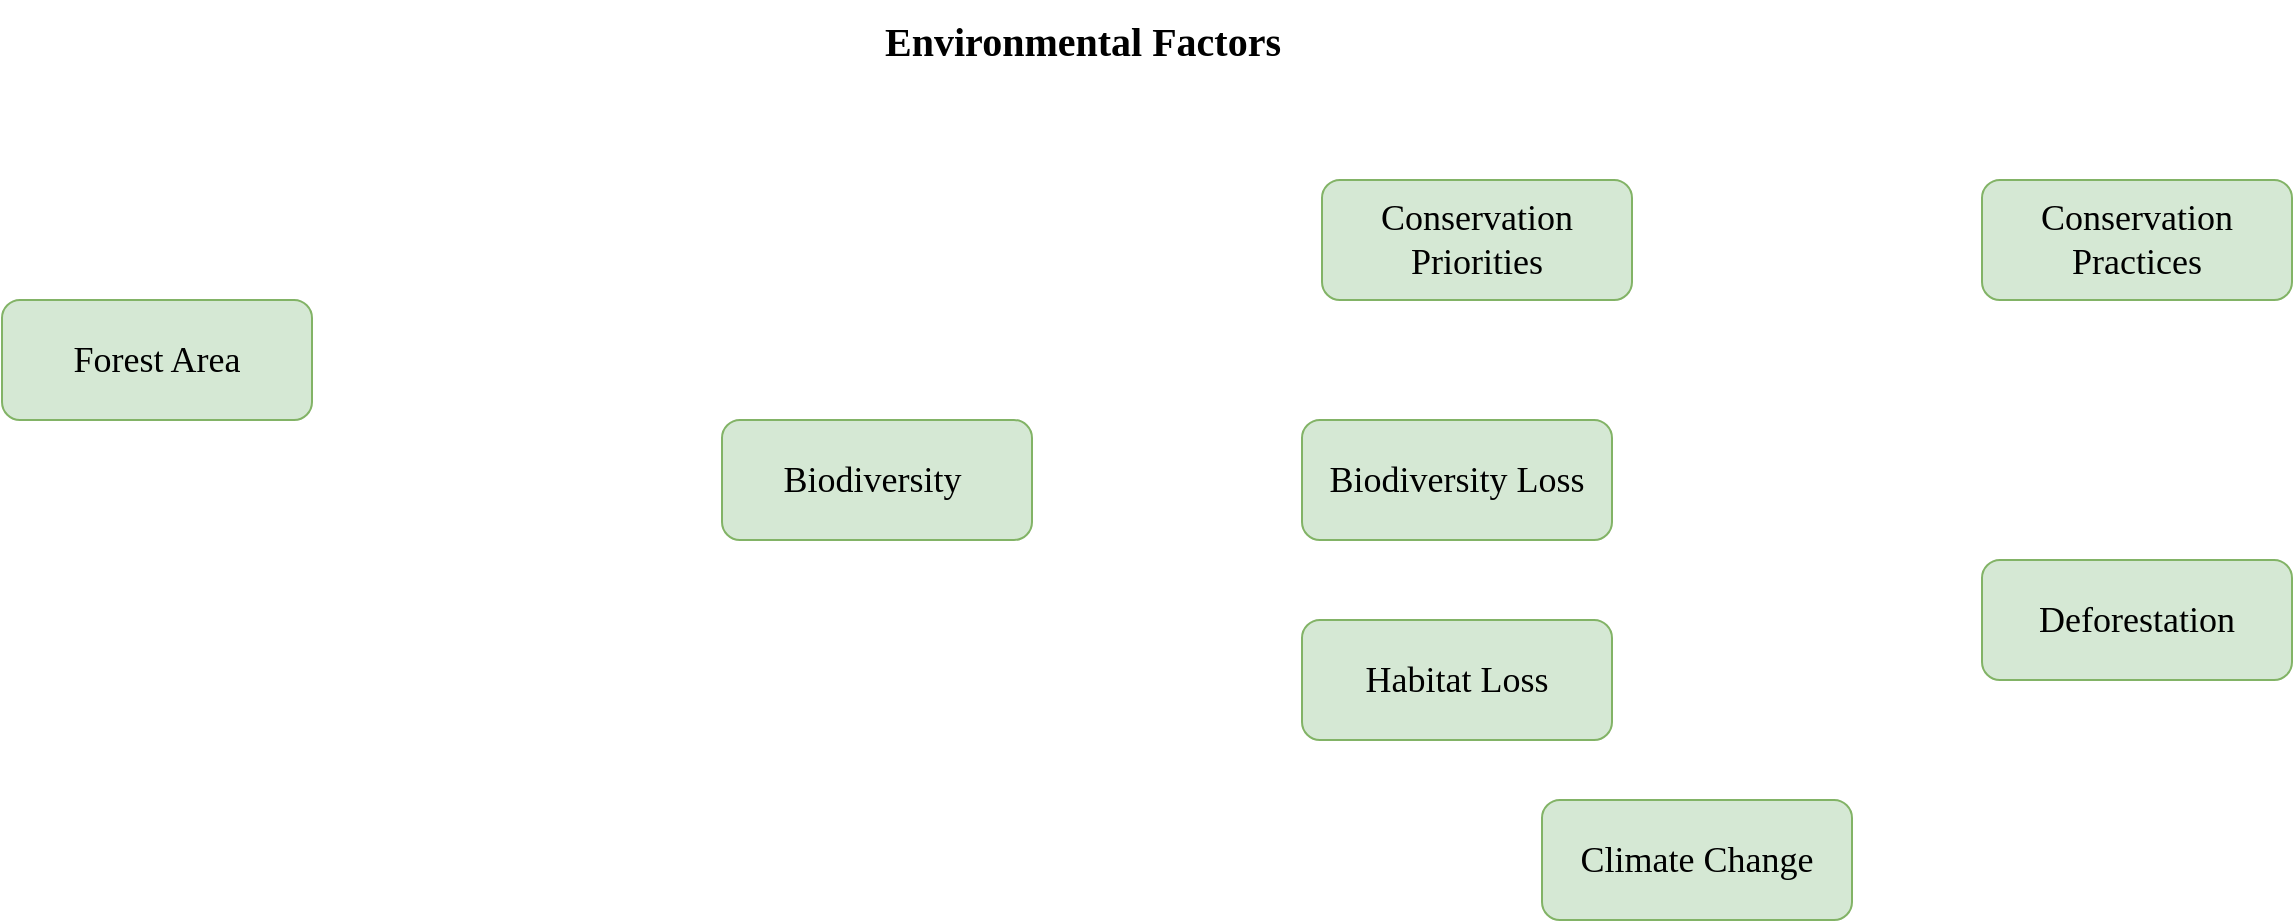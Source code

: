 <mxfile version="22.0.4" type="github">
  <diagram name="Page-1" id="zB_I1wsIQ56pGqQ2V1rR">
    <mxGraphModel dx="1467" dy="817" grid="1" gridSize="10" guides="1" tooltips="1" connect="1" arrows="1" fold="1" page="1" pageScale="1" pageWidth="1920" pageHeight="1200" math="0" shadow="0">
      <root>
        <mxCell id="0" />
        <mxCell id="1" parent="0" />
        <mxCell id="jdVaecQ7j_w1OCTPGQky-2" value="&lt;font face=&quot;Garamond&quot; style=&quot;font-size: 20px;&quot;&gt;&lt;b&gt;Environmental Factors&lt;/b&gt;&lt;/font&gt;" style="text;html=1;align=center;verticalAlign=middle;resizable=0;points=[];autosize=1;strokeColor=none;fillColor=none;" vertex="1" parent="1">
          <mxGeometry x="850" y="10" width="220" height="40" as="geometry" />
        </mxCell>
        <mxCell id="jdVaecQ7j_w1OCTPGQky-4" value="&lt;font style=&quot;font-size: 18px;&quot; face=&quot;Garamond&quot;&gt;Forest Area &lt;/font&gt;" style="rounded=1;whiteSpace=wrap;html=1;fillColor=#d5e8d4;strokeColor=#82b366;" vertex="1" parent="1">
          <mxGeometry x="420" y="160" width="155" height="60" as="geometry" />
        </mxCell>
        <mxCell id="jdVaecQ7j_w1OCTPGQky-5" value="&lt;font face=&quot;Garamond&quot; style=&quot;font-size: 18px;&quot;&gt;Biodiversity&amp;nbsp;&lt;/font&gt;" style="rounded=1;whiteSpace=wrap;html=1;fillColor=#d5e8d4;strokeColor=#82b366;align=center;" vertex="1" parent="1">
          <mxGeometry x="780" y="220" width="155" height="60" as="geometry" />
        </mxCell>
        <mxCell id="jdVaecQ7j_w1OCTPGQky-6" value="&lt;font style=&quot;font-size: 18px;&quot; face=&quot;Garamond&quot;&gt;Climate Change&lt;/font&gt;" style="rounded=1;whiteSpace=wrap;html=1;fillColor=#d5e8d4;strokeColor=#82b366;" vertex="1" parent="1">
          <mxGeometry x="1190" y="410" width="155" height="60" as="geometry" />
        </mxCell>
        <mxCell id="jdVaecQ7j_w1OCTPGQky-7" value="&lt;font style=&quot;font-size: 18px;&quot; face=&quot;Garamond&quot;&gt;Deforestation&lt;/font&gt;" style="rounded=1;whiteSpace=wrap;html=1;fillColor=#d5e8d4;strokeColor=#82b366;" vertex="1" parent="1">
          <mxGeometry x="1410" y="290" width="155" height="60" as="geometry" />
        </mxCell>
        <mxCell id="jdVaecQ7j_w1OCTPGQky-8" value="&lt;font style=&quot;font-size: 18px;&quot; face=&quot;Garamond&quot;&gt;Biodiversity Loss&lt;/font&gt;" style="rounded=1;whiteSpace=wrap;html=1;fillColor=#d5e8d4;strokeColor=#82b366;" vertex="1" parent="1">
          <mxGeometry x="1070" y="220" width="155" height="60" as="geometry" />
        </mxCell>
        <mxCell id="jdVaecQ7j_w1OCTPGQky-9" value="&lt;font face=&quot;Garamond&quot; style=&quot;font-size: 18px;&quot;&gt;Conservation Priorities&lt;/font&gt;" style="rounded=1;whiteSpace=wrap;html=1;fillColor=#d5e8d4;strokeColor=#82b366;" vertex="1" parent="1">
          <mxGeometry x="1080" y="100" width="155" height="60" as="geometry" />
        </mxCell>
        <mxCell id="jdVaecQ7j_w1OCTPGQky-10" value="&lt;font style=&quot;font-size: 18px;&quot; face=&quot;Garamond&quot;&gt;Conservation Practices&lt;/font&gt;" style="rounded=1;whiteSpace=wrap;html=1;fillColor=#d5e8d4;strokeColor=#82b366;" vertex="1" parent="1">
          <mxGeometry x="1410" y="100" width="155" height="60" as="geometry" />
        </mxCell>
        <mxCell id="jdVaecQ7j_w1OCTPGQky-16" value="&lt;font style=&quot;font-size: 18px;&quot; face=&quot;Garamond&quot;&gt;Habitat Loss&lt;/font&gt;" style="rounded=1;whiteSpace=wrap;html=1;fillColor=#d5e8d4;strokeColor=#82b366;" vertex="1" parent="1">
          <mxGeometry x="1070" y="320" width="155" height="60" as="geometry" />
        </mxCell>
      </root>
    </mxGraphModel>
  </diagram>
</mxfile>
